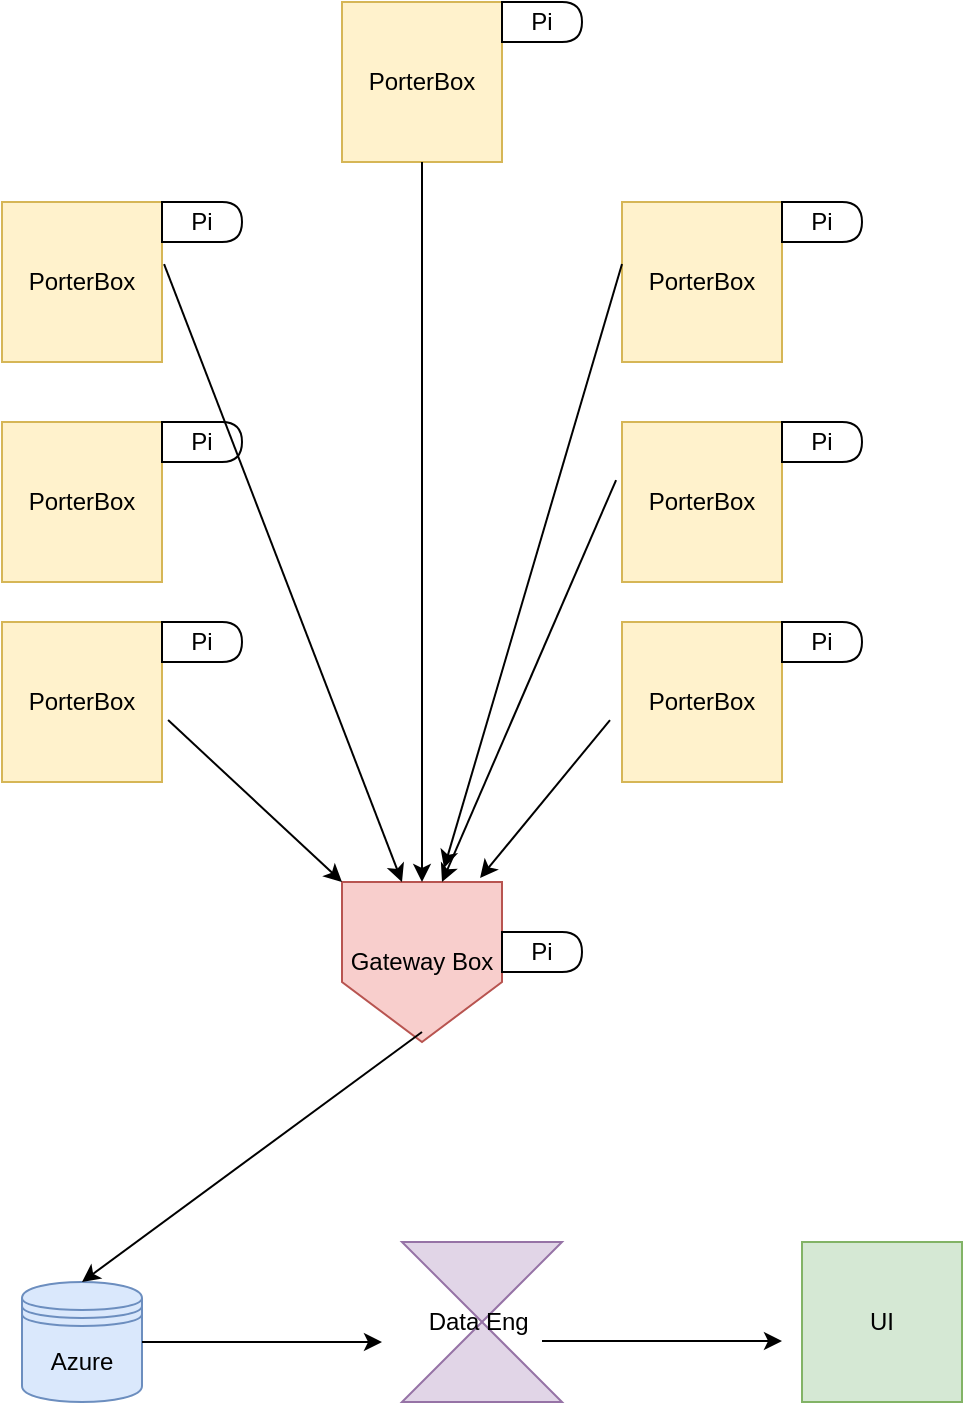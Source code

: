 <mxfile version="21.3.7" type="github">
  <diagram name="Page-1" id="OByR6--c_KJKLzTTlBDF">
    <mxGraphModel dx="1379" dy="788" grid="1" gridSize="10" guides="1" tooltips="1" connect="1" arrows="1" fold="1" page="1" pageScale="1" pageWidth="827" pageHeight="1169" math="0" shadow="0">
      <root>
        <mxCell id="0" />
        <mxCell id="1" parent="0" />
        <mxCell id="82vSFKg-HAJ_n_3Zw1BQ-1" value="PorterBox" style="whiteSpace=wrap;html=1;aspect=fixed;fillColor=#fff2cc;strokeColor=#d6b656;" vertex="1" parent="1">
          <mxGeometry x="330" y="120" width="80" height="80" as="geometry" />
        </mxCell>
        <mxCell id="82vSFKg-HAJ_n_3Zw1BQ-2" value="PorterBox" style="whiteSpace=wrap;html=1;aspect=fixed;fillColor=#fff2cc;strokeColor=#d6b656;" vertex="1" parent="1">
          <mxGeometry x="160" y="220" width="80" height="80" as="geometry" />
        </mxCell>
        <mxCell id="82vSFKg-HAJ_n_3Zw1BQ-3" value="PorterBox" style="whiteSpace=wrap;html=1;aspect=fixed;fillColor=#fff2cc;strokeColor=#d6b656;" vertex="1" parent="1">
          <mxGeometry x="160" y="330" width="80" height="80" as="geometry" />
        </mxCell>
        <mxCell id="82vSFKg-HAJ_n_3Zw1BQ-4" value="PorterBox" style="whiteSpace=wrap;html=1;aspect=fixed;fillColor=#fff2cc;strokeColor=#d6b656;" vertex="1" parent="1">
          <mxGeometry x="160" y="430" width="80" height="80" as="geometry" />
        </mxCell>
        <mxCell id="82vSFKg-HAJ_n_3Zw1BQ-5" value="PorterBox" style="whiteSpace=wrap;html=1;aspect=fixed;fillColor=#fff2cc;strokeColor=#d6b656;" vertex="1" parent="1">
          <mxGeometry x="470" y="220" width="80" height="80" as="geometry" />
        </mxCell>
        <mxCell id="82vSFKg-HAJ_n_3Zw1BQ-6" value="PorterBox" style="whiteSpace=wrap;html=1;aspect=fixed;fillColor=#fff2cc;strokeColor=#d6b656;" vertex="1" parent="1">
          <mxGeometry x="470" y="330" width="80" height="80" as="geometry" />
        </mxCell>
        <mxCell id="82vSFKg-HAJ_n_3Zw1BQ-7" value="PorterBox" style="whiteSpace=wrap;html=1;aspect=fixed;fillColor=#fff2cc;strokeColor=#d6b656;" vertex="1" parent="1">
          <mxGeometry x="470" y="430" width="80" height="80" as="geometry" />
        </mxCell>
        <mxCell id="82vSFKg-HAJ_n_3Zw1BQ-17" value="UI" style="whiteSpace=wrap;html=1;aspect=fixed;fillColor=#d5e8d4;strokeColor=#82b366;" vertex="1" parent="1">
          <mxGeometry x="560" y="740" width="80" height="80" as="geometry" />
        </mxCell>
        <mxCell id="82vSFKg-HAJ_n_3Zw1BQ-20" value="Pi" style="shape=delay;whiteSpace=wrap;html=1;" vertex="1" parent="1">
          <mxGeometry x="550" y="220" width="40" height="20" as="geometry" />
        </mxCell>
        <mxCell id="82vSFKg-HAJ_n_3Zw1BQ-21" value="Pi" style="shape=delay;whiteSpace=wrap;html=1;" vertex="1" parent="1">
          <mxGeometry x="550" y="330" width="40" height="20" as="geometry" />
        </mxCell>
        <mxCell id="82vSFKg-HAJ_n_3Zw1BQ-22" value="Pi" style="shape=delay;whiteSpace=wrap;html=1;" vertex="1" parent="1">
          <mxGeometry x="550" y="430" width="40" height="20" as="geometry" />
        </mxCell>
        <mxCell id="82vSFKg-HAJ_n_3Zw1BQ-24" value="Pi" style="shape=delay;whiteSpace=wrap;html=1;" vertex="1" parent="1">
          <mxGeometry x="240" y="220" width="40" height="20" as="geometry" />
        </mxCell>
        <mxCell id="82vSFKg-HAJ_n_3Zw1BQ-25" value="Pi" style="shape=delay;whiteSpace=wrap;html=1;" vertex="1" parent="1">
          <mxGeometry x="240" y="330" width="40" height="20" as="geometry" />
        </mxCell>
        <mxCell id="82vSFKg-HAJ_n_3Zw1BQ-26" value="Pi" style="shape=delay;whiteSpace=wrap;html=1;" vertex="1" parent="1">
          <mxGeometry x="240" y="430" width="40" height="20" as="geometry" />
        </mxCell>
        <mxCell id="82vSFKg-HAJ_n_3Zw1BQ-27" value="Data Eng&amp;nbsp;" style="shape=collate;whiteSpace=wrap;html=1;fillColor=#e1d5e7;strokeColor=#9673a6;" vertex="1" parent="1">
          <mxGeometry x="360" y="740" width="80" height="80" as="geometry" />
        </mxCell>
        <mxCell id="82vSFKg-HAJ_n_3Zw1BQ-29" value="Pi" style="shape=delay;whiteSpace=wrap;html=1;" vertex="1" parent="1">
          <mxGeometry x="410" y="120" width="40" height="20" as="geometry" />
        </mxCell>
        <mxCell id="82vSFKg-HAJ_n_3Zw1BQ-31" value="Azure" style="shape=datastore;whiteSpace=wrap;html=1;fillColor=#dae8fc;strokeColor=#6c8ebf;" vertex="1" parent="1">
          <mxGeometry x="170" y="760" width="60" height="60" as="geometry" />
        </mxCell>
        <mxCell id="82vSFKg-HAJ_n_3Zw1BQ-32" value="Gateway Box" style="shape=offPageConnector;whiteSpace=wrap;html=1;fillColor=#f8cecc;strokeColor=#b85450;" vertex="1" parent="1">
          <mxGeometry x="330" y="560" width="80" height="80" as="geometry" />
        </mxCell>
        <mxCell id="82vSFKg-HAJ_n_3Zw1BQ-33" value="" style="endArrow=classic;html=1;rounded=0;entryX=0.5;entryY=0;entryDx=0;entryDy=0;exitX=0.5;exitY=1;exitDx=0;exitDy=0;" edge="1" parent="1" source="82vSFKg-HAJ_n_3Zw1BQ-1" target="82vSFKg-HAJ_n_3Zw1BQ-32">
          <mxGeometry width="50" height="50" relative="1" as="geometry">
            <mxPoint x="350" y="460" as="sourcePoint" />
            <mxPoint x="400" y="410" as="targetPoint" />
          </mxGeometry>
        </mxCell>
        <mxCell id="82vSFKg-HAJ_n_3Zw1BQ-34" value="" style="endArrow=classic;html=1;rounded=0;exitX=1.013;exitY=0.388;exitDx=0;exitDy=0;exitPerimeter=0;" edge="1" parent="1" source="82vSFKg-HAJ_n_3Zw1BQ-2">
          <mxGeometry width="50" height="50" relative="1" as="geometry">
            <mxPoint x="230" y="260" as="sourcePoint" />
            <mxPoint x="360" y="560" as="targetPoint" />
          </mxGeometry>
        </mxCell>
        <mxCell id="82vSFKg-HAJ_n_3Zw1BQ-35" value="" style="endArrow=classic;html=1;rounded=0;exitX=1.038;exitY=0.613;exitDx=0;exitDy=0;exitPerimeter=0;" edge="1" parent="1" source="82vSFKg-HAJ_n_3Zw1BQ-4">
          <mxGeometry width="50" height="50" relative="1" as="geometry">
            <mxPoint x="200" y="260" as="sourcePoint" />
            <mxPoint x="330" y="560" as="targetPoint" />
          </mxGeometry>
        </mxCell>
        <mxCell id="82vSFKg-HAJ_n_3Zw1BQ-36" value="" style="endArrow=classic;html=1;rounded=0;exitX=-0.075;exitY=0.613;exitDx=0;exitDy=0;exitPerimeter=0;entryX=0.863;entryY=-0.025;entryDx=0;entryDy=0;entryPerimeter=0;" edge="1" parent="1" source="82vSFKg-HAJ_n_3Zw1BQ-7" target="82vSFKg-HAJ_n_3Zw1BQ-32">
          <mxGeometry width="50" height="50" relative="1" as="geometry">
            <mxPoint x="330" y="479" as="sourcePoint" />
            <mxPoint x="417" y="560" as="targetPoint" />
          </mxGeometry>
        </mxCell>
        <mxCell id="82vSFKg-HAJ_n_3Zw1BQ-37" value="" style="endArrow=classic;html=1;rounded=0;exitX=-0.037;exitY=0.363;exitDx=0;exitDy=0;exitPerimeter=0;entryX=0.863;entryY=-0.025;entryDx=0;entryDy=0;entryPerimeter=0;" edge="1" parent="1" source="82vSFKg-HAJ_n_3Zw1BQ-6">
          <mxGeometry width="50" height="50" relative="1" as="geometry">
            <mxPoint x="445" y="481" as="sourcePoint" />
            <mxPoint x="380" y="560" as="targetPoint" />
          </mxGeometry>
        </mxCell>
        <mxCell id="82vSFKg-HAJ_n_3Zw1BQ-38" value="" style="endArrow=classic;html=1;rounded=0;exitX=-0.075;exitY=0.613;exitDx=0;exitDy=0;exitPerimeter=0;entryX=0.638;entryY=-0.087;entryDx=0;entryDy=0;entryPerimeter=0;" edge="1" parent="1" target="82vSFKg-HAJ_n_3Zw1BQ-32">
          <mxGeometry width="50" height="50" relative="1" as="geometry">
            <mxPoint x="470" y="251" as="sourcePoint" />
            <mxPoint x="405" y="330" as="targetPoint" />
          </mxGeometry>
        </mxCell>
        <mxCell id="82vSFKg-HAJ_n_3Zw1BQ-39" value="" style="endArrow=classic;html=1;rounded=0;entryX=0.5;entryY=0;entryDx=0;entryDy=0;" edge="1" parent="1" target="82vSFKg-HAJ_n_3Zw1BQ-31">
          <mxGeometry width="50" height="50" relative="1" as="geometry">
            <mxPoint x="370" y="635" as="sourcePoint" />
            <mxPoint x="420" y="585" as="targetPoint" />
          </mxGeometry>
        </mxCell>
        <mxCell id="82vSFKg-HAJ_n_3Zw1BQ-40" value="" style="endArrow=classic;html=1;rounded=0;exitX=1;exitY=0.5;exitDx=0;exitDy=0;" edge="1" parent="1" source="82vSFKg-HAJ_n_3Zw1BQ-31">
          <mxGeometry width="50" height="50" relative="1" as="geometry">
            <mxPoint x="240" y="790" as="sourcePoint" />
            <mxPoint x="350" y="790" as="targetPoint" />
          </mxGeometry>
        </mxCell>
        <mxCell id="82vSFKg-HAJ_n_3Zw1BQ-41" value="" style="endArrow=classic;html=1;rounded=0;exitX=1;exitY=0.5;exitDx=0;exitDy=0;" edge="1" parent="1">
          <mxGeometry width="50" height="50" relative="1" as="geometry">
            <mxPoint x="430" y="789.5" as="sourcePoint" />
            <mxPoint x="550" y="789.5" as="targetPoint" />
          </mxGeometry>
        </mxCell>
        <mxCell id="82vSFKg-HAJ_n_3Zw1BQ-42" value="Pi" style="shape=delay;whiteSpace=wrap;html=1;" vertex="1" parent="1">
          <mxGeometry x="410" y="585" width="40" height="20" as="geometry" />
        </mxCell>
      </root>
    </mxGraphModel>
  </diagram>
</mxfile>
